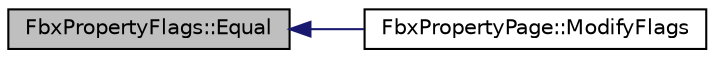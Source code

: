 digraph "FbxPropertyFlags::Equal"
{
  edge [fontname="Helvetica",fontsize="10",labelfontname="Helvetica",labelfontsize="10"];
  node [fontname="Helvetica",fontsize="10",shape=record];
  rankdir="LR";
  Node7 [label="FbxPropertyFlags::Equal",height=0.2,width=0.4,color="black", fillcolor="grey75", style="filled", fontcolor="black"];
  Node7 -> Node8 [dir="back",color="midnightblue",fontsize="10",style="solid",fontname="Helvetica"];
  Node8 [label="FbxPropertyPage::ModifyFlags",height=0.2,width=0.4,color="black", fillcolor="white", style="filled",URL="$class_fbx_property_page.html#a74f788300f24f87da57f6e3d7cad5eea"];
}
